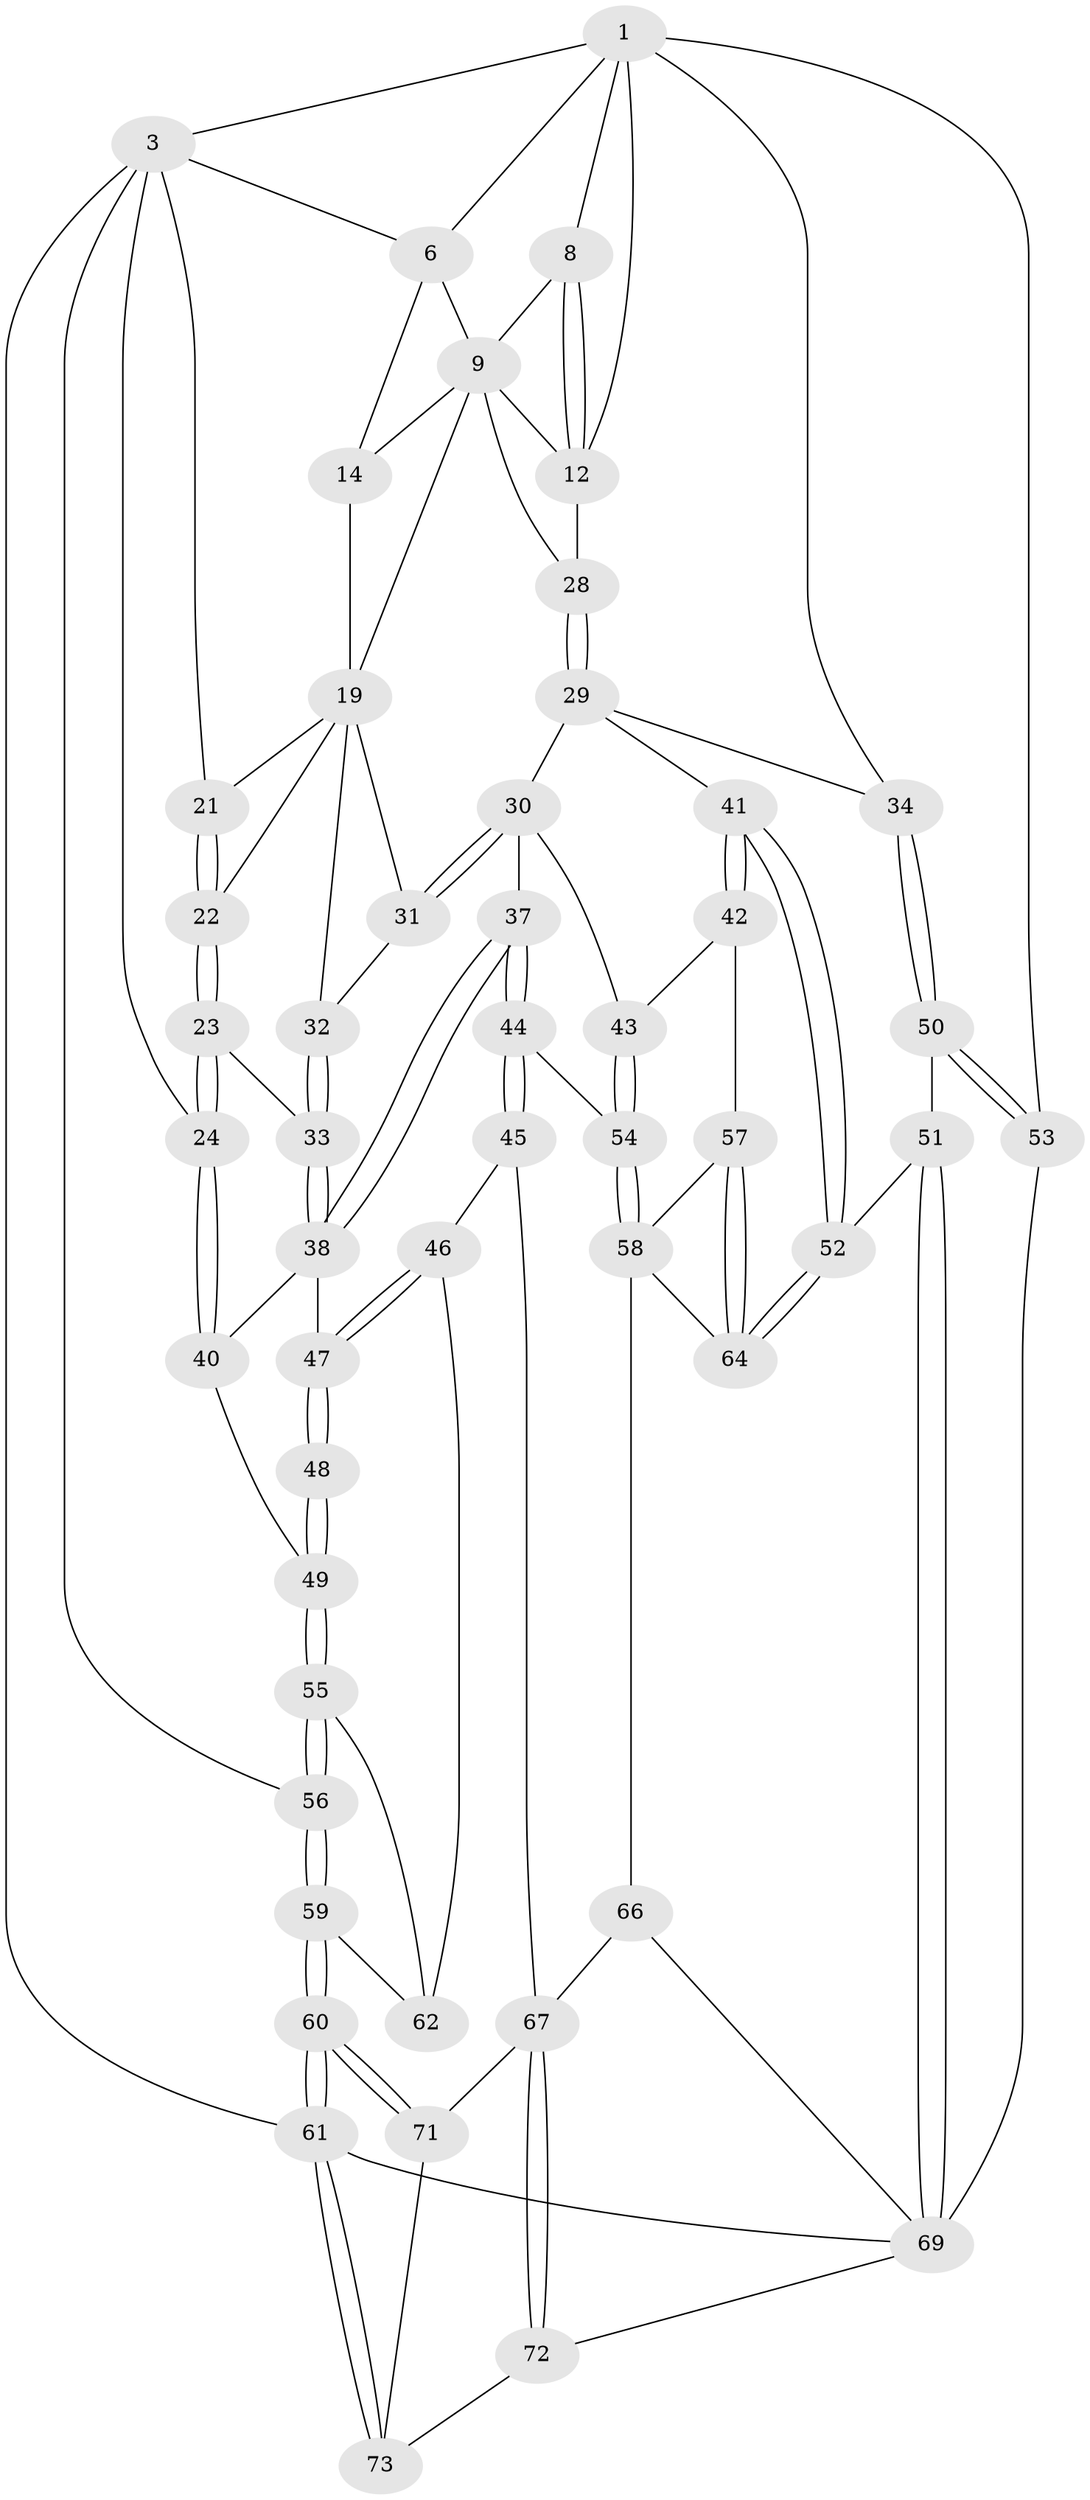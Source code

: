 // original degree distribution, {3: 0.04054054054054054, 5: 0.47297297297297297, 4: 0.25675675675675674, 6: 0.22972972972972974}
// Generated by graph-tools (version 1.1) at 2025/21/03/04/25 18:21:10]
// undirected, 51 vertices, 119 edges
graph export_dot {
graph [start="1"]
  node [color=gray90,style=filled];
  1 [pos="+0.4851556619494247+0",super="+2"];
  3 [pos="+0+0",super="+25+4"];
  6 [pos="+0.4770227298930946+0",super="+7"];
  8 [pos="+0.7152424787174665+0"];
  9 [pos="+0.5826963179645576+0.060348312734181925",super="+10"];
  12 [pos="+0.7798928121582406+0.13804290342180972",super="+15"];
  14 [pos="+0.34625722146100624+0.09059652946700462"];
  19 [pos="+0.33124457884282416+0.1776802785714907",super="+20+26"];
  21 [pos="+0.13686354111759771+0.024854730485734677"];
  22 [pos="+0.1635998157503+0.29516798158811003"];
  23 [pos="+0.15800135584962693+0.30155917464907056"];
  24 [pos="+0+0.36915059762920754"];
  28 [pos="+0.6540735351772351+0.32467766093260614"];
  29 [pos="+0.6556567033740768+0.3485900101666405",super="+35"];
  30 [pos="+0.5448308384202641+0.4012876296212268",super="+36"];
  31 [pos="+0.4031871775857002+0.3846127877629073"];
  32 [pos="+0.3166536217560068+0.4208825828584821"];
  33 [pos="+0.2843318773977272+0.4411913244143762"];
  34 [pos="+1+0.43265472438833485"];
  37 [pos="+0.34098368177334637+0.5988387616002917"];
  38 [pos="+0.28007687743615833+0.4763087243530825",super="+39"];
  40 [pos="+0+0.4178070599057883"];
  41 [pos="+0.7012228114051318+0.5940829085895306"];
  42 [pos="+0.539217024742459+0.6321409307411353"];
  43 [pos="+0.5329012080733122+0.6300297673199"];
  44 [pos="+0.3307525686113503+0.6484188452542861"];
  45 [pos="+0.23772587642570386+0.7262319298883628"];
  46 [pos="+0.2202101522214684+0.7198828225282494"];
  47 [pos="+0.18686951652874403+0.6845253777347113"];
  48 [pos="+0.09081932498180253+0.6564767372733613"];
  49 [pos="+0.07661888960760187+0.646868844276216"];
  50 [pos="+1+0.5693650379310746"];
  51 [pos="+0.746344556334222+0.6919198237083064"];
  52 [pos="+0.743182871224491+0.689496876986363"];
  53 [pos="+1+0.8412359985347319"];
  54 [pos="+0.411012015464968+0.6880843386360951"];
  55 [pos="+0+0.6810259175180662"];
  56 [pos="+0+0.7608567042610352"];
  57 [pos="+0.5381152709309325+0.6755294706538818"];
  58 [pos="+0.43794109915409374+0.7188864796025434",super="+65"];
  59 [pos="+0+0.9772204444878906"];
  60 [pos="+0+1"];
  61 [pos="+0+1"];
  62 [pos="+0.06146993651638165+0.682560802517009",super="+63"];
  64 [pos="+0.5547677287001285+0.786594476951192"];
  66 [pos="+0.5137258178602762+0.8378738103761496"];
  67 [pos="+0.3487064844986616+0.8782606961094971",super="+68"];
  69 [pos="+0.8124100294488091+0.8567988531518342",super="+70"];
  71 [pos="+0.18602712110539074+0.8672966369726771"];
  72 [pos="+0.303556299579595+1"];
  73 [pos="+0.23856027595874138+1"];
  1 -- 6;
  1 -- 34;
  1 -- 3;
  1 -- 53;
  1 -- 8;
  1 -- 12;
  3 -- 61;
  3 -- 24;
  3 -- 56;
  3 -- 21;
  3 -- 6;
  6 -- 9;
  6 -- 14;
  8 -- 9;
  8 -- 12;
  8 -- 12;
  9 -- 12 [weight=2];
  9 -- 19;
  9 -- 28;
  9 -- 14;
  12 -- 28;
  14 -- 19;
  19 -- 21;
  19 -- 32;
  19 -- 22;
  19 -- 31;
  21 -- 22;
  21 -- 22;
  22 -- 23;
  22 -- 23;
  23 -- 24;
  23 -- 24;
  23 -- 33;
  24 -- 40;
  24 -- 40;
  28 -- 29;
  28 -- 29;
  29 -- 30;
  29 -- 41;
  29 -- 34;
  30 -- 31;
  30 -- 31;
  30 -- 43;
  30 -- 37;
  31 -- 32;
  32 -- 33;
  32 -- 33;
  33 -- 38;
  33 -- 38;
  34 -- 50;
  34 -- 50;
  37 -- 38;
  37 -- 38;
  37 -- 44;
  37 -- 44;
  38 -- 40;
  38 -- 47;
  40 -- 49;
  41 -- 42;
  41 -- 42;
  41 -- 52;
  41 -- 52;
  42 -- 43;
  42 -- 57;
  43 -- 54;
  43 -- 54;
  44 -- 45;
  44 -- 45;
  44 -- 54;
  45 -- 46;
  45 -- 67;
  46 -- 47;
  46 -- 47;
  46 -- 62;
  47 -- 48;
  47 -- 48;
  48 -- 49;
  48 -- 49;
  49 -- 55;
  49 -- 55;
  50 -- 51;
  50 -- 53;
  50 -- 53;
  51 -- 52;
  51 -- 69;
  51 -- 69;
  52 -- 64;
  52 -- 64;
  53 -- 69 [weight=2];
  54 -- 58;
  54 -- 58;
  55 -- 56;
  55 -- 56;
  55 -- 62;
  56 -- 59;
  56 -- 59;
  57 -- 58;
  57 -- 64;
  57 -- 64;
  58 -- 64;
  58 -- 66;
  59 -- 60;
  59 -- 60;
  59 -- 62;
  60 -- 61;
  60 -- 61;
  60 -- 71;
  60 -- 71;
  61 -- 73;
  61 -- 73;
  61 -- 69;
  66 -- 67;
  66 -- 69;
  67 -- 72;
  67 -- 72;
  67 -- 71;
  69 -- 72;
  71 -- 73;
  72 -- 73;
}

